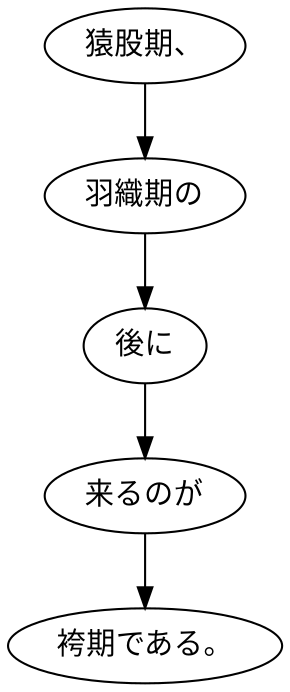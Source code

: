digraph graph4322 {
	node0 [label="猿股期、"];
	node1 [label="羽織期の"];
	node2 [label="後に"];
	node3 [label="来るのが"];
	node4 [label="袴期である。"];
	node0 -> node1;
	node1 -> node2;
	node2 -> node3;
	node3 -> node4;
}
